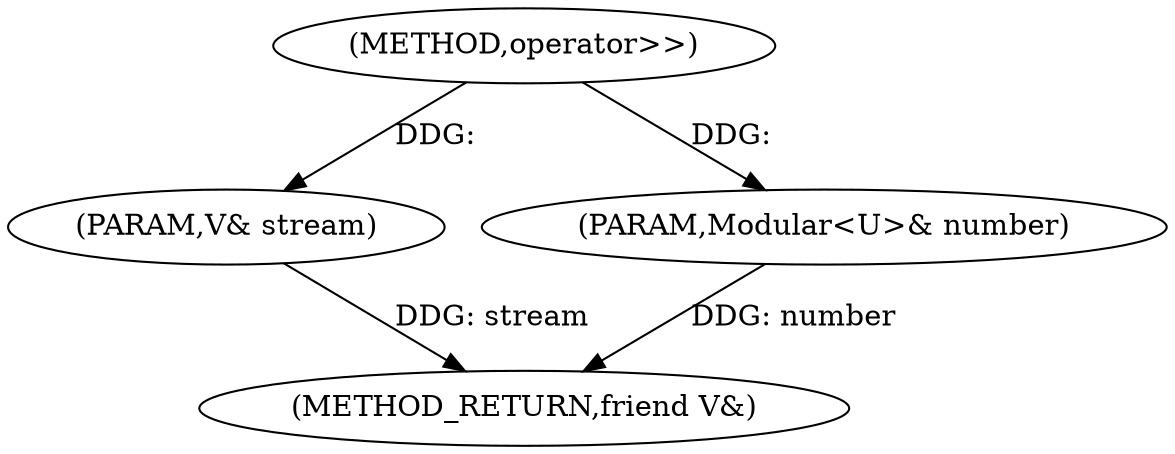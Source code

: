 digraph "operator>>" {  
"1000701" [label = "(METHOD,operator>>)" ]
"1000705" [label = "(METHOD_RETURN,friend V&)" ]
"1000702" [label = "(PARAM,V& stream)" ]
"1000703" [label = "(PARAM,Modular<U>& number)" ]
  "1000702" -> "1000705"  [ label = "DDG: stream"] 
  "1000703" -> "1000705"  [ label = "DDG: number"] 
  "1000701" -> "1000702"  [ label = "DDG: "] 
  "1000701" -> "1000703"  [ label = "DDG: "] 
}
